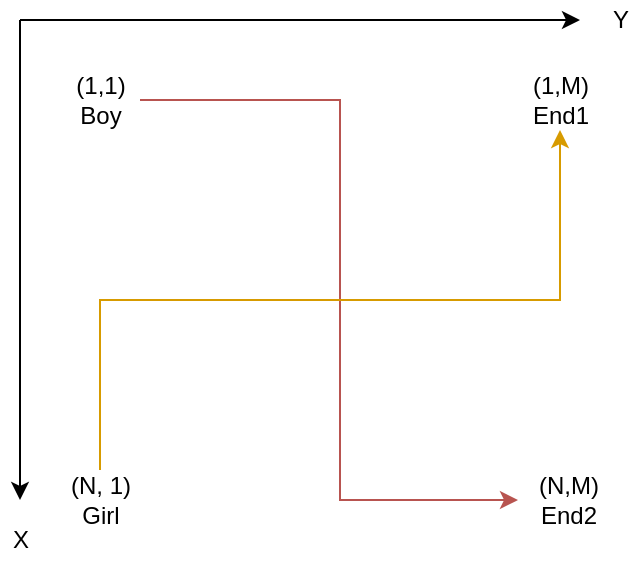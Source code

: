 <mxfile version="13.10.0" type="embed">
    <diagram id="4EcecPBSI1jqjHc1GT2D" name="Page-1">
        <mxGraphModel dx="1000" dy="790" grid="1" gridSize="10" guides="1" tooltips="1" connect="1" arrows="1" fold="1" page="1" pageScale="1" pageWidth="827" pageHeight="1169" math="0" shadow="0">
            <root>
                <mxCell id="0"/>
                <mxCell id="1" parent="0"/>
                <mxCell id="2" value="" style="endArrow=classic;html=1;" edge="1" parent="1">
                    <mxGeometry width="50" height="50" relative="1" as="geometry">
                        <mxPoint x="120" y="80" as="sourcePoint"/>
                        <mxPoint x="120" y="320" as="targetPoint"/>
                        <Array as="points">
                            <mxPoint x="120" y="140"/>
                        </Array>
                    </mxGeometry>
                </mxCell>
                <mxCell id="4" value="" style="endArrow=classic;html=1;" edge="1" parent="1">
                    <mxGeometry width="50" height="50" relative="1" as="geometry">
                        <mxPoint x="120" y="80" as="sourcePoint"/>
                        <mxPoint x="400" y="80" as="targetPoint"/>
                    </mxGeometry>
                </mxCell>
                <mxCell id="5" value="X" style="text;html=1;align=center;verticalAlign=middle;resizable=0;points=[];autosize=1;" vertex="1" parent="1">
                    <mxGeometry x="110" y="330" width="20" height="20" as="geometry"/>
                </mxCell>
                <mxCell id="6" value="Y" style="text;html=1;align=center;verticalAlign=middle;resizable=0;points=[];autosize=1;" vertex="1" parent="1">
                    <mxGeometry x="410" y="70" width="20" height="20" as="geometry"/>
                </mxCell>
                <mxCell id="13" style="edgeStyle=orthogonalEdgeStyle;rounded=0;orthogonalLoop=1;jettySize=auto;html=1;fillColor=#f8cecc;strokeColor=#b85450;" edge="1" parent="1" source="7" target="11">
                    <mxGeometry relative="1" as="geometry">
                        <Array as="points">
                            <mxPoint x="280" y="120"/>
                            <mxPoint x="280" y="320"/>
                        </Array>
                    </mxGeometry>
                </mxCell>
                <mxCell id="7" value="(1,1)&lt;br&gt;Boy" style="text;html=1;align=center;verticalAlign=middle;resizable=0;points=[];autosize=1;" vertex="1" parent="1">
                    <mxGeometry x="140" y="105" width="40" height="30" as="geometry"/>
                </mxCell>
                <mxCell id="12" style="edgeStyle=orthogonalEdgeStyle;rounded=0;orthogonalLoop=1;jettySize=auto;html=1;fillColor=#ffe6cc;strokeColor=#d79b00;" edge="1" parent="1" source="8" target="10">
                    <mxGeometry relative="1" as="geometry">
                        <Array as="points">
                            <mxPoint x="160" y="220"/>
                            <mxPoint x="390" y="220"/>
                        </Array>
                    </mxGeometry>
                </mxCell>
                <mxCell id="8" value="(N, 1)&lt;br&gt;Girl" style="text;html=1;align=center;verticalAlign=middle;resizable=0;points=[];autosize=1;" vertex="1" parent="1">
                    <mxGeometry x="135" y="305" width="50" height="30" as="geometry"/>
                </mxCell>
                <mxCell id="10" value="(1,M)&lt;br&gt;End1" style="text;html=1;align=center;verticalAlign=middle;resizable=0;points=[];autosize=1;" vertex="1" parent="1">
                    <mxGeometry x="370" y="105" width="40" height="30" as="geometry"/>
                </mxCell>
                <mxCell id="11" value="(N,M)&lt;br&gt;End2" style="text;html=1;align=center;verticalAlign=middle;resizable=0;points=[];autosize=1;" vertex="1" parent="1">
                    <mxGeometry x="369" y="305" width="50" height="30" as="geometry"/>
                </mxCell>
            </root>
        </mxGraphModel>
    </diagram>
</mxfile>